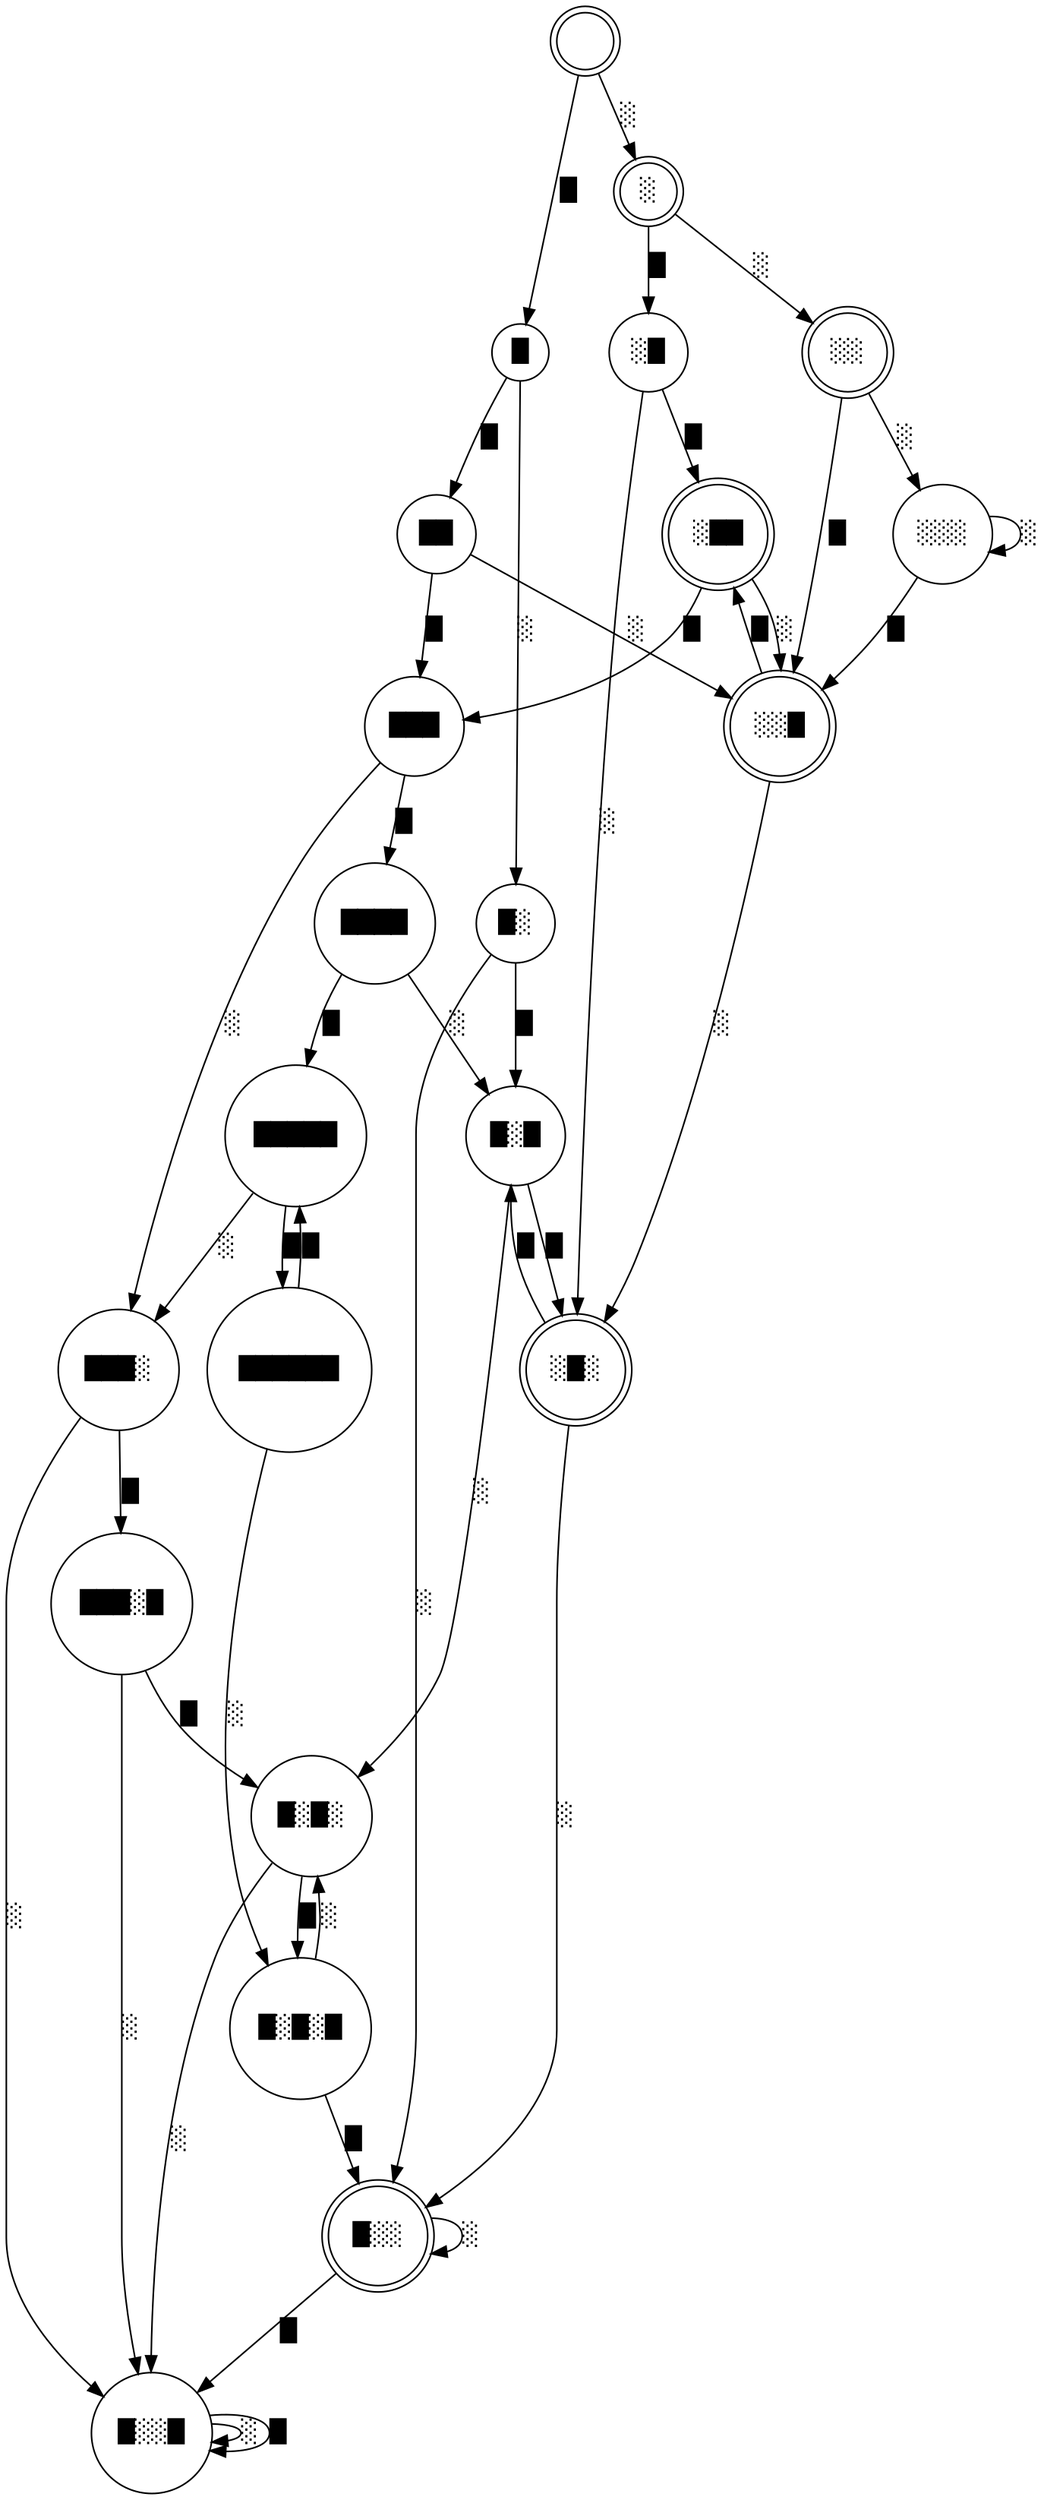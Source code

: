 digraph {
    0 [ label = "░██" shape="doublecircle" ]
    1 [ label = "████" shape="circle" ]
    2 [ label = "█░█░█" shape="circle" ]
    3 [ label = "█" shape="circle" ]
    4 [ label = "░█" shape="circle" ]
    5 [ label = "█░█" shape="circle" ]
    6 [ label = "█░█░" shape="circle" ]
    7 [ label = "" shape="doublecircle" ]
    8 [ label = "░" shape="doublecircle" ]
    9 [ label = "░░" shape="doublecircle" ]
    10 [ label = "░░░" shape="circle" ]
    11 [ label = "█░░" shape="doublecircle" ]
    12 [ label = "███" shape="circle" ]
    13 [ label = "█░" shape="circle" ]
    14 [ label = "█░░█" shape="circle" ]
    15 [ label = "███░" shape="circle" ]
    16 [ label = "██" shape="circle" ]
    17 [ label = "█████" shape="circle" ]
    18 [ label = "███░█" shape="circle" ]
    19 [ label = "░█░" shape="doublecircle" ]
    20 [ label = "░░█" shape="doublecircle" ]
    21 [ label = "██████" shape="circle" ]
    0 -> 20 [ label = "░" ]
    0 -> 12 [ label = "█" ]
    1 -> 5 [ label = "░" ]
    1 -> 17 [ label = "█" ]
    2 -> 6 [ label = "░" ]
    2 -> 11 [ label = "█" ]
    3 -> 13 [ label = "░" ]
    3 -> 16 [ label = "█" ]
    4 -> 19 [ label = "░" ]
    4 -> 0 [ label = "█" ]
    5 -> 6 [ label = "░" ]
    5 -> 19 [ label = "█" ]
    6 -> 14 [ label = "░" ]
    6 -> 2 [ label = "█" ]
    7 -> 8 [ label = "░" ]
    7 -> 3 [ label = "█" ]
    8 -> 9 [ label = "░" ]
    8 -> 4 [ label = "█" ]
    9 -> 10 [ label = "░" ]
    9 -> 20 [ label = "█" ]
    10 -> 10 [ label = "░" ]
    10 -> 20 [ label = "█" ]
    11 -> 11 [ label = "░" ]
    11 -> 14 [ label = "█" ]
    12 -> 15 [ label = "░" ]
    12 -> 1 [ label = "█" ]
    13 -> 11 [ label = "░" ]
    13 -> 5 [ label = "█" ]
    14 -> 14 [ label = "░" ]
    14 -> 14 [ label = "█" ]
    15 -> 14 [ label = "░" ]
    15 -> 18 [ label = "█" ]
    16 -> 20 [ label = "░" ]
    16 -> 12 [ label = "█" ]
    17 -> 15 [ label = "░" ]
    17 -> 21 [ label = "█" ]
    18 -> 14 [ label = "░" ]
    18 -> 6 [ label = "█" ]
    19 -> 11 [ label = "░" ]
    19 -> 5 [ label = "█" ]
    20 -> 19 [ label = "░" ]
    20 -> 0 [ label = "█" ]
    21 -> 2 [ label = "░" ]
    21 -> 17 [ label = "█" ]
}
